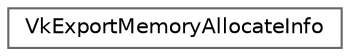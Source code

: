 digraph "类继承关系图"
{
 // LATEX_PDF_SIZE
  bgcolor="transparent";
  edge [fontname=Helvetica,fontsize=10,labelfontname=Helvetica,labelfontsize=10];
  node [fontname=Helvetica,fontsize=10,shape=box,height=0.2,width=0.4];
  rankdir="LR";
  Node0 [id="Node000000",label="VkExportMemoryAllocateInfo",height=0.2,width=0.4,color="grey40", fillcolor="white", style="filled",URL="$struct_vk_export_memory_allocate_info.html",tooltip=" "];
}
